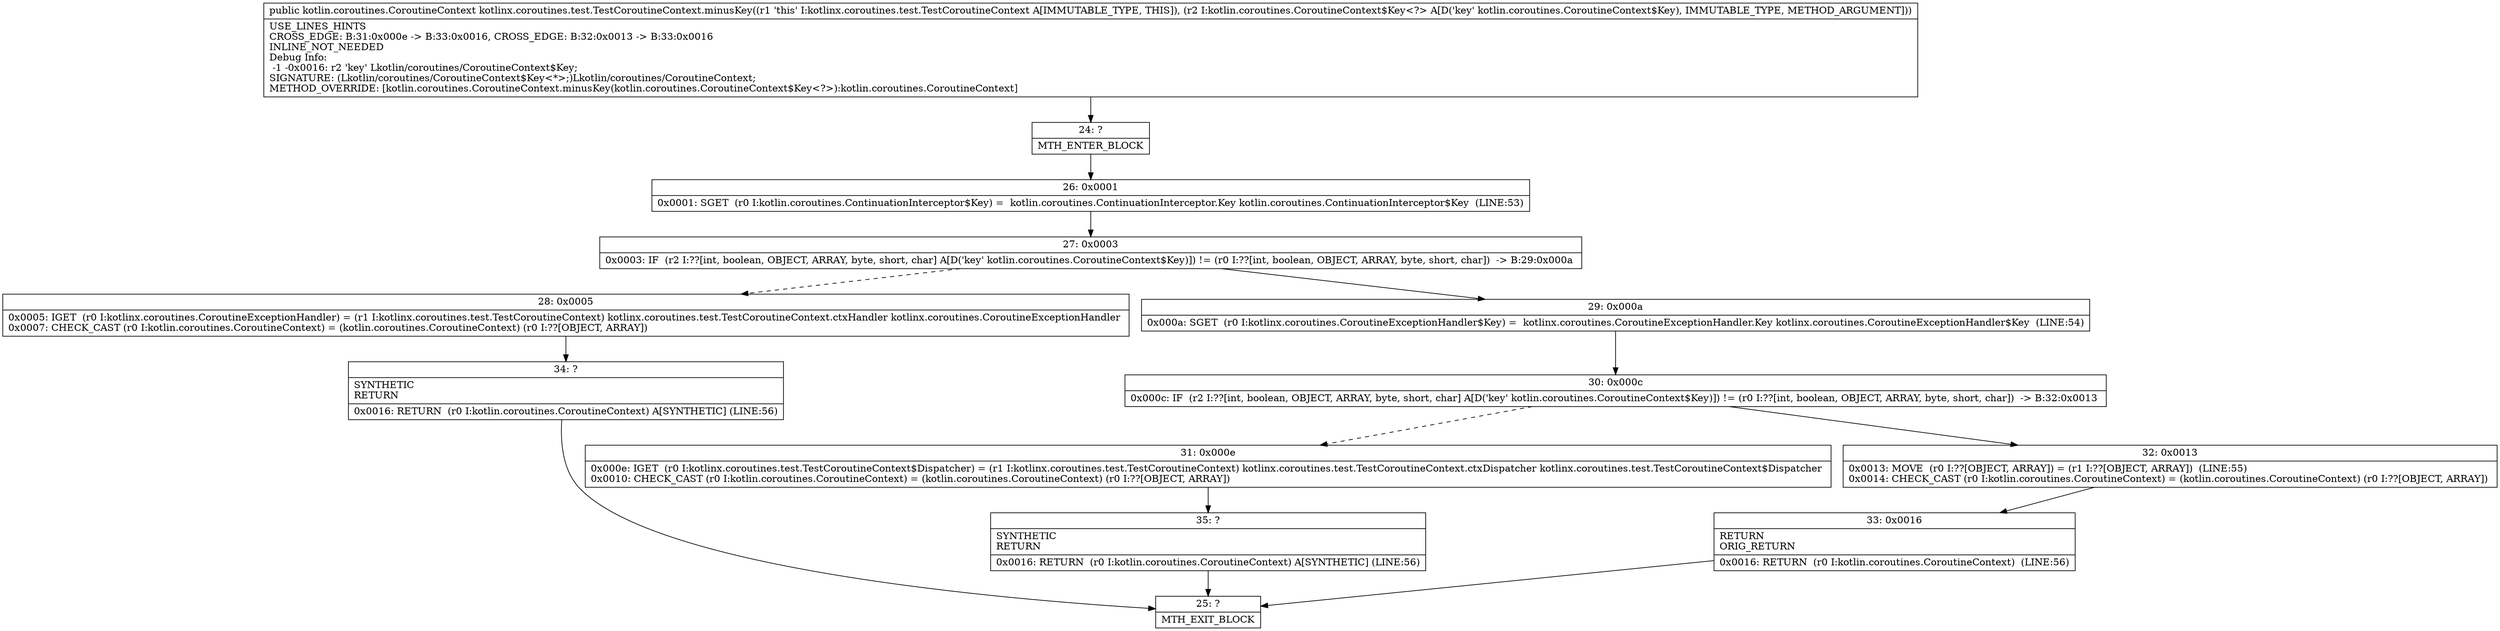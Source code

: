 digraph "CFG forkotlinx.coroutines.test.TestCoroutineContext.minusKey(Lkotlin\/coroutines\/CoroutineContext$Key;)Lkotlin\/coroutines\/CoroutineContext;" {
Node_24 [shape=record,label="{24\:\ ?|MTH_ENTER_BLOCK\l}"];
Node_26 [shape=record,label="{26\:\ 0x0001|0x0001: SGET  (r0 I:kotlin.coroutines.ContinuationInterceptor$Key) =  kotlin.coroutines.ContinuationInterceptor.Key kotlin.coroutines.ContinuationInterceptor$Key  (LINE:53)\l}"];
Node_27 [shape=record,label="{27\:\ 0x0003|0x0003: IF  (r2 I:??[int, boolean, OBJECT, ARRAY, byte, short, char] A[D('key' kotlin.coroutines.CoroutineContext$Key)]) != (r0 I:??[int, boolean, OBJECT, ARRAY, byte, short, char])  \-\> B:29:0x000a \l}"];
Node_28 [shape=record,label="{28\:\ 0x0005|0x0005: IGET  (r0 I:kotlinx.coroutines.CoroutineExceptionHandler) = (r1 I:kotlinx.coroutines.test.TestCoroutineContext) kotlinx.coroutines.test.TestCoroutineContext.ctxHandler kotlinx.coroutines.CoroutineExceptionHandler \l0x0007: CHECK_CAST (r0 I:kotlin.coroutines.CoroutineContext) = (kotlin.coroutines.CoroutineContext) (r0 I:??[OBJECT, ARRAY]) \l}"];
Node_34 [shape=record,label="{34\:\ ?|SYNTHETIC\lRETURN\l|0x0016: RETURN  (r0 I:kotlin.coroutines.CoroutineContext) A[SYNTHETIC] (LINE:56)\l}"];
Node_25 [shape=record,label="{25\:\ ?|MTH_EXIT_BLOCK\l}"];
Node_29 [shape=record,label="{29\:\ 0x000a|0x000a: SGET  (r0 I:kotlinx.coroutines.CoroutineExceptionHandler$Key) =  kotlinx.coroutines.CoroutineExceptionHandler.Key kotlinx.coroutines.CoroutineExceptionHandler$Key  (LINE:54)\l}"];
Node_30 [shape=record,label="{30\:\ 0x000c|0x000c: IF  (r2 I:??[int, boolean, OBJECT, ARRAY, byte, short, char] A[D('key' kotlin.coroutines.CoroutineContext$Key)]) != (r0 I:??[int, boolean, OBJECT, ARRAY, byte, short, char])  \-\> B:32:0x0013 \l}"];
Node_31 [shape=record,label="{31\:\ 0x000e|0x000e: IGET  (r0 I:kotlinx.coroutines.test.TestCoroutineContext$Dispatcher) = (r1 I:kotlinx.coroutines.test.TestCoroutineContext) kotlinx.coroutines.test.TestCoroutineContext.ctxDispatcher kotlinx.coroutines.test.TestCoroutineContext$Dispatcher \l0x0010: CHECK_CAST (r0 I:kotlin.coroutines.CoroutineContext) = (kotlin.coroutines.CoroutineContext) (r0 I:??[OBJECT, ARRAY]) \l}"];
Node_35 [shape=record,label="{35\:\ ?|SYNTHETIC\lRETURN\l|0x0016: RETURN  (r0 I:kotlin.coroutines.CoroutineContext) A[SYNTHETIC] (LINE:56)\l}"];
Node_32 [shape=record,label="{32\:\ 0x0013|0x0013: MOVE  (r0 I:??[OBJECT, ARRAY]) = (r1 I:??[OBJECT, ARRAY])  (LINE:55)\l0x0014: CHECK_CAST (r0 I:kotlin.coroutines.CoroutineContext) = (kotlin.coroutines.CoroutineContext) (r0 I:??[OBJECT, ARRAY]) \l}"];
Node_33 [shape=record,label="{33\:\ 0x0016|RETURN\lORIG_RETURN\l|0x0016: RETURN  (r0 I:kotlin.coroutines.CoroutineContext)  (LINE:56)\l}"];
MethodNode[shape=record,label="{public kotlin.coroutines.CoroutineContext kotlinx.coroutines.test.TestCoroutineContext.minusKey((r1 'this' I:kotlinx.coroutines.test.TestCoroutineContext A[IMMUTABLE_TYPE, THIS]), (r2 I:kotlin.coroutines.CoroutineContext$Key\<?\> A[D('key' kotlin.coroutines.CoroutineContext$Key), IMMUTABLE_TYPE, METHOD_ARGUMENT]))  | USE_LINES_HINTS\lCROSS_EDGE: B:31:0x000e \-\> B:33:0x0016, CROSS_EDGE: B:32:0x0013 \-\> B:33:0x0016\lINLINE_NOT_NEEDED\lDebug Info:\l  \-1 \-0x0016: r2 'key' Lkotlin\/coroutines\/CoroutineContext$Key;\lSIGNATURE: (Lkotlin\/coroutines\/CoroutineContext$Key\<*\>;)Lkotlin\/coroutines\/CoroutineContext;\lMETHOD_OVERRIDE: [kotlin.coroutines.CoroutineContext.minusKey(kotlin.coroutines.CoroutineContext$Key\<?\>):kotlin.coroutines.CoroutineContext]\l}"];
MethodNode -> Node_24;Node_24 -> Node_26;
Node_26 -> Node_27;
Node_27 -> Node_28[style=dashed];
Node_27 -> Node_29;
Node_28 -> Node_34;
Node_34 -> Node_25;
Node_29 -> Node_30;
Node_30 -> Node_31[style=dashed];
Node_30 -> Node_32;
Node_31 -> Node_35;
Node_35 -> Node_25;
Node_32 -> Node_33;
Node_33 -> Node_25;
}

